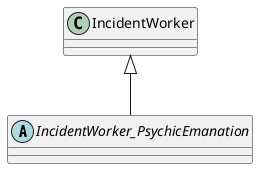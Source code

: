 @startuml
abstract class IncidentWorker_PsychicEmanation {
}
IncidentWorker <|-- IncidentWorker_PsychicEmanation
@enduml
